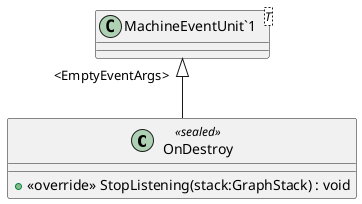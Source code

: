 @startuml
class OnDestroy <<sealed>> {
    + <<override>> StopListening(stack:GraphStack) : void
}
class "MachineEventUnit`1"<T> {
}
"MachineEventUnit`1" "<EmptyEventArgs>" <|-- OnDestroy
@enduml
